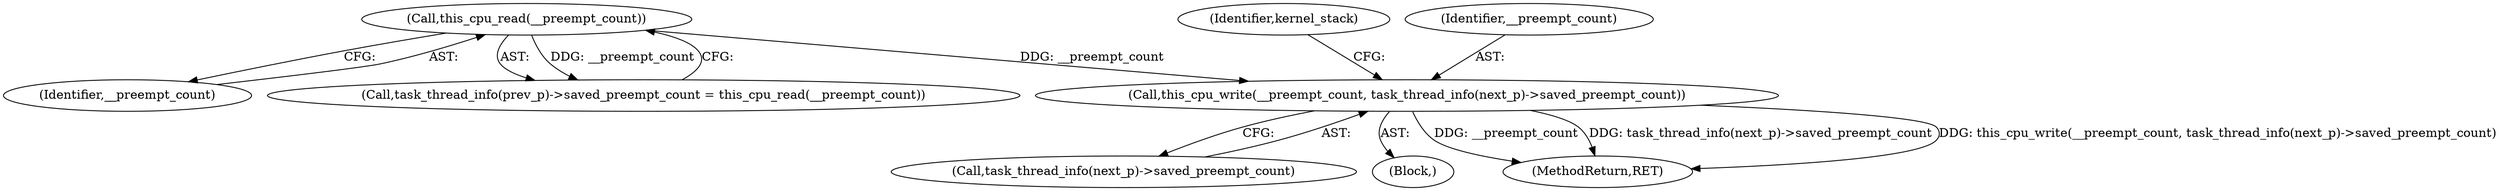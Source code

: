 digraph "0_linux_f647d7c155f069c1a068030255c300663516420e@API" {
"1000300" [label="(Call,this_cpu_write(__preempt_count, task_thread_info(next_p)->saved_preempt_count))"];
"1000298" [label="(Call,this_cpu_read(__preempt_count))"];
"1000302" [label="(Call,task_thread_info(next_p)->saved_preempt_count)"];
"1000307" [label="(Identifier,kernel_stack)"];
"1000114" [label="(Block,)"];
"1000300" [label="(Call,this_cpu_write(__preempt_count, task_thread_info(next_p)->saved_preempt_count))"];
"1000298" [label="(Call,this_cpu_read(__preempt_count))"];
"1000299" [label="(Identifier,__preempt_count)"];
"1000293" [label="(Call,task_thread_info(prev_p)->saved_preempt_count = this_cpu_read(__preempt_count))"];
"1000337" [label="(MethodReturn,RET)"];
"1000301" [label="(Identifier,__preempt_count)"];
"1000300" -> "1000114"  [label="AST: "];
"1000300" -> "1000302"  [label="CFG: "];
"1000301" -> "1000300"  [label="AST: "];
"1000302" -> "1000300"  [label="AST: "];
"1000307" -> "1000300"  [label="CFG: "];
"1000300" -> "1000337"  [label="DDG: __preempt_count"];
"1000300" -> "1000337"  [label="DDG: task_thread_info(next_p)->saved_preempt_count"];
"1000300" -> "1000337"  [label="DDG: this_cpu_write(__preempt_count, task_thread_info(next_p)->saved_preempt_count)"];
"1000298" -> "1000300"  [label="DDG: __preempt_count"];
"1000298" -> "1000293"  [label="AST: "];
"1000298" -> "1000299"  [label="CFG: "];
"1000299" -> "1000298"  [label="AST: "];
"1000293" -> "1000298"  [label="CFG: "];
"1000298" -> "1000293"  [label="DDG: __preempt_count"];
}
